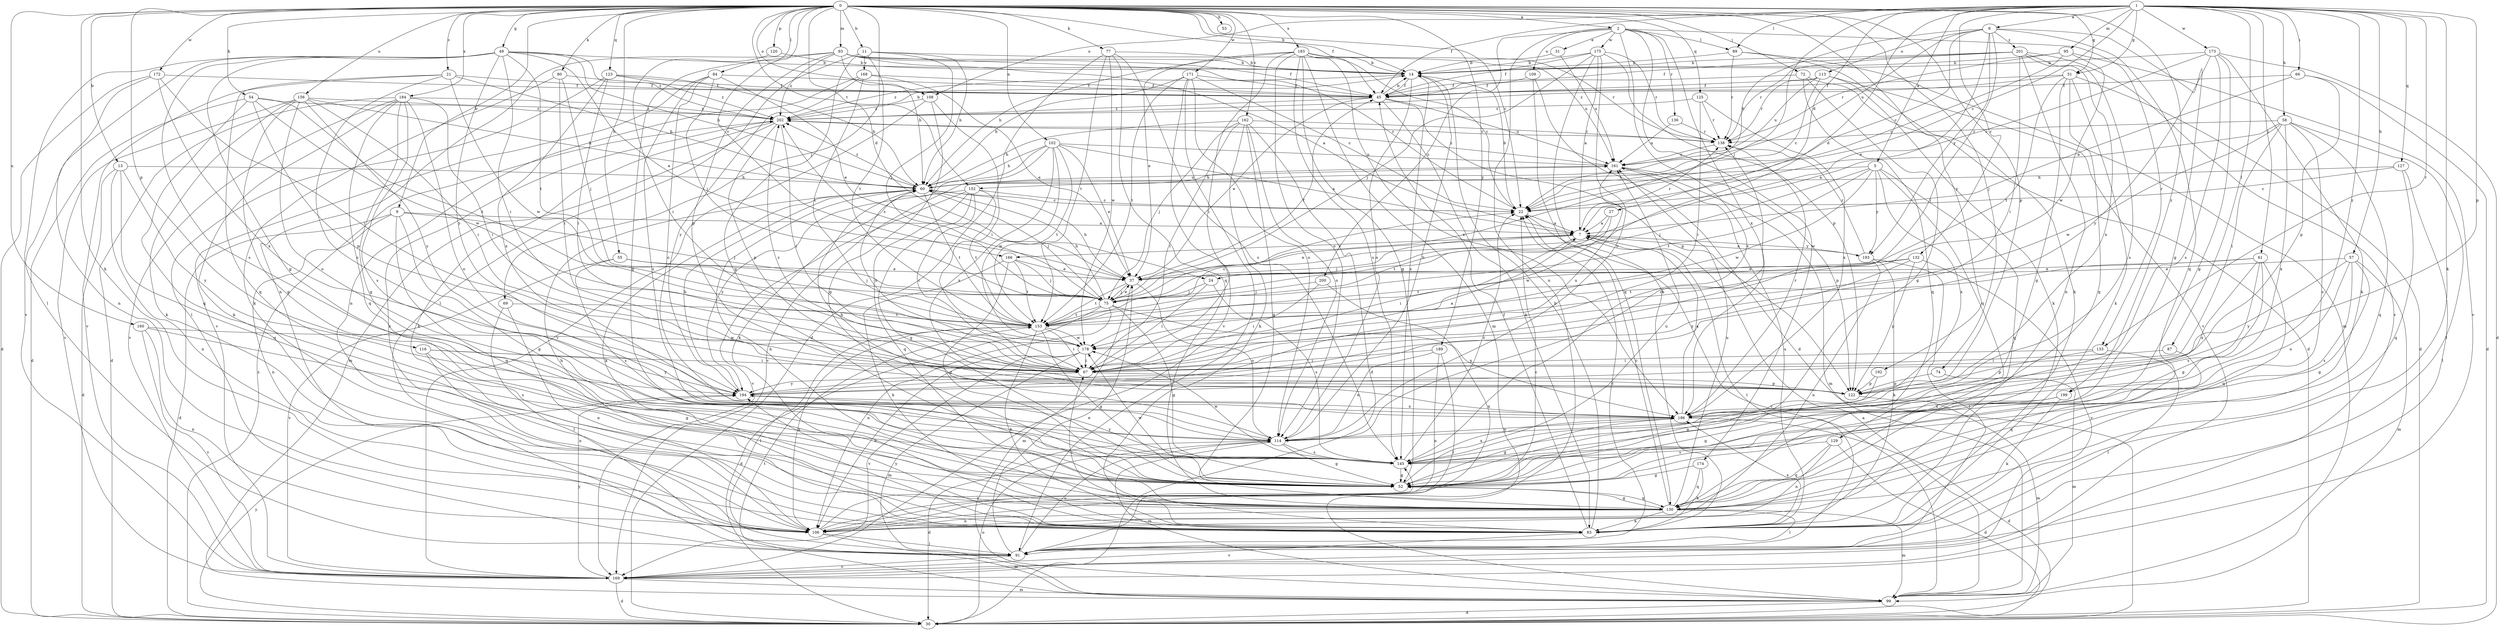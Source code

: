 strict digraph  {
0;
1;
2;
5;
6;
7;
9;
11;
13;
14;
21;
22;
24;
27;
30;
31;
37;
45;
49;
51;
52;
53;
54;
55;
57;
58;
60;
61;
66;
67;
69;
72;
74;
75;
77;
80;
83;
84;
87;
89;
91;
93;
95;
99;
102;
106;
108;
109;
113;
114;
116;
120;
122;
123;
125;
127;
129;
130;
132;
133;
136;
138;
145;
152;
153;
156;
160;
161;
162;
166;
168;
169;
171;
172;
173;
174;
175;
178;
183;
184;
186;
189;
192;
193;
194;
199;
200;
201;
202;
0 -> 2  [label=a];
0 -> 9  [label=b];
0 -> 11  [label=b];
0 -> 13  [label=b];
0 -> 14  [label=b];
0 -> 21  [label=c];
0 -> 22  [label=c];
0 -> 24  [label=d];
0 -> 45  [label=f];
0 -> 49  [label=g];
0 -> 51  [label=g];
0 -> 53  [label=h];
0 -> 54  [label=h];
0 -> 55  [label=h];
0 -> 69  [label=j];
0 -> 72  [label=j];
0 -> 74  [label=j];
0 -> 77  [label=k];
0 -> 80  [label=k];
0 -> 83  [label=k];
0 -> 84  [label=l];
0 -> 93  [label=m];
0 -> 102  [label=n];
0 -> 108  [label=o];
0 -> 116  [label=p];
0 -> 120  [label=p];
0 -> 122  [label=p];
0 -> 123  [label=q];
0 -> 125  [label=q];
0 -> 152  [label=t];
0 -> 156  [label=u];
0 -> 160  [label=u];
0 -> 162  [label=v];
0 -> 166  [label=v];
0 -> 171  [label=w];
0 -> 172  [label=w];
0 -> 183  [label=x];
0 -> 184  [label=x];
0 -> 189  [label=y];
0 -> 192  [label=y];
0 -> 199  [label=z];
1 -> 5  [label=a];
1 -> 6  [label=a];
1 -> 22  [label=c];
1 -> 24  [label=d];
1 -> 27  [label=d];
1 -> 45  [label=f];
1 -> 51  [label=g];
1 -> 57  [label=h];
1 -> 58  [label=h];
1 -> 61  [label=i];
1 -> 66  [label=i];
1 -> 75  [label=j];
1 -> 83  [label=k];
1 -> 87  [label=l];
1 -> 89  [label=l];
1 -> 95  [label=m];
1 -> 108  [label=o];
1 -> 122  [label=p];
1 -> 127  [label=q];
1 -> 132  [label=r];
1 -> 133  [label=r];
1 -> 173  [label=w];
1 -> 199  [label=z];
2 -> 31  [label=e];
2 -> 89  [label=l];
2 -> 106  [label=n];
2 -> 109  [label=o];
2 -> 133  [label=r];
2 -> 136  [label=r];
2 -> 145  [label=s];
2 -> 174  [label=w];
2 -> 175  [label=w];
2 -> 186  [label=x];
2 -> 200  [label=z];
5 -> 75  [label=j];
5 -> 129  [label=q];
5 -> 130  [label=q];
5 -> 152  [label=t];
5 -> 153  [label=t];
5 -> 178  [label=w];
5 -> 186  [label=x];
5 -> 193  [label=y];
6 -> 22  [label=c];
6 -> 37  [label=e];
6 -> 52  [label=g];
6 -> 60  [label=h];
6 -> 67  [label=i];
6 -> 113  [label=o];
6 -> 130  [label=q];
6 -> 161  [label=u];
6 -> 193  [label=y];
6 -> 201  [label=z];
7 -> 37  [label=e];
7 -> 67  [label=i];
7 -> 75  [label=j];
7 -> 91  [label=l];
7 -> 138  [label=r];
7 -> 166  [label=v];
7 -> 193  [label=y];
9 -> 7  [label=a];
9 -> 30  [label=d];
9 -> 52  [label=g];
9 -> 75  [label=j];
9 -> 106  [label=n];
9 -> 130  [label=q];
11 -> 52  [label=g];
11 -> 60  [label=h];
11 -> 75  [label=j];
11 -> 91  [label=l];
11 -> 153  [label=t];
11 -> 161  [label=u];
11 -> 168  [label=v];
13 -> 30  [label=d];
13 -> 60  [label=h];
13 -> 106  [label=n];
13 -> 130  [label=q];
13 -> 194  [label=y];
14 -> 45  [label=f];
14 -> 114  [label=o];
14 -> 145  [label=s];
14 -> 202  [label=z];
21 -> 45  [label=f];
21 -> 60  [label=h];
21 -> 114  [label=o];
21 -> 130  [label=q];
21 -> 169  [label=v];
21 -> 178  [label=w];
22 -> 7  [label=a];
22 -> 14  [label=b];
24 -> 67  [label=i];
24 -> 75  [label=j];
24 -> 145  [label=s];
27 -> 7  [label=a];
27 -> 153  [label=t];
27 -> 178  [label=w];
30 -> 114  [label=o];
30 -> 194  [label=y];
30 -> 202  [label=z];
31 -> 14  [label=b];
31 -> 161  [label=u];
37 -> 60  [label=h];
37 -> 75  [label=j];
37 -> 99  [label=m];
37 -> 114  [label=o];
37 -> 153  [label=t];
45 -> 14  [label=b];
45 -> 37  [label=e];
45 -> 83  [label=k];
45 -> 122  [label=p];
45 -> 161  [label=u];
45 -> 202  [label=z];
49 -> 14  [label=b];
49 -> 37  [label=e];
49 -> 52  [label=g];
49 -> 60  [label=h];
49 -> 67  [label=i];
49 -> 91  [label=l];
49 -> 145  [label=s];
49 -> 153  [label=t];
49 -> 169  [label=v];
49 -> 194  [label=y];
49 -> 202  [label=z];
51 -> 30  [label=d];
51 -> 45  [label=f];
51 -> 52  [label=g];
51 -> 83  [label=k];
51 -> 130  [label=q];
51 -> 153  [label=t];
51 -> 202  [label=z];
52 -> 130  [label=q];
52 -> 161  [label=u];
52 -> 178  [label=w];
54 -> 30  [label=d];
54 -> 122  [label=p];
54 -> 130  [label=q];
54 -> 153  [label=t];
54 -> 178  [label=w];
54 -> 202  [label=z];
55 -> 37  [label=e];
55 -> 75  [label=j];
55 -> 145  [label=s];
55 -> 169  [label=v];
57 -> 37  [label=e];
57 -> 52  [label=g];
57 -> 99  [label=m];
57 -> 114  [label=o];
57 -> 145  [label=s];
57 -> 194  [label=y];
58 -> 7  [label=a];
58 -> 67  [label=i];
58 -> 91  [label=l];
58 -> 130  [label=q];
58 -> 138  [label=r];
58 -> 145  [label=s];
58 -> 178  [label=w];
58 -> 186  [label=x];
60 -> 22  [label=c];
60 -> 75  [label=j];
60 -> 83  [label=k];
60 -> 153  [label=t];
60 -> 161  [label=u];
60 -> 202  [label=z];
61 -> 37  [label=e];
61 -> 52  [label=g];
61 -> 130  [label=q];
61 -> 145  [label=s];
61 -> 153  [label=t];
61 -> 186  [label=x];
66 -> 7  [label=a];
66 -> 30  [label=d];
66 -> 45  [label=f];
66 -> 122  [label=p];
67 -> 7  [label=a];
67 -> 60  [label=h];
67 -> 122  [label=p];
67 -> 194  [label=y];
69 -> 91  [label=l];
69 -> 106  [label=n];
69 -> 153  [label=t];
72 -> 30  [label=d];
72 -> 45  [label=f];
72 -> 52  [label=g];
72 -> 130  [label=q];
74 -> 99  [label=m];
74 -> 122  [label=p];
75 -> 30  [label=d];
75 -> 37  [label=e];
75 -> 45  [label=f];
75 -> 52  [label=g];
75 -> 60  [label=h];
75 -> 106  [label=n];
75 -> 153  [label=t];
75 -> 186  [label=x];
75 -> 202  [label=z];
77 -> 14  [label=b];
77 -> 30  [label=d];
77 -> 130  [label=q];
77 -> 145  [label=s];
77 -> 153  [label=t];
77 -> 178  [label=w];
80 -> 45  [label=f];
80 -> 67  [label=i];
80 -> 75  [label=j];
80 -> 83  [label=k];
83 -> 14  [label=b];
83 -> 45  [label=f];
83 -> 60  [label=h];
83 -> 67  [label=i];
83 -> 161  [label=u];
83 -> 169  [label=v];
83 -> 186  [label=x];
83 -> 194  [label=y];
84 -> 37  [label=e];
84 -> 45  [label=f];
84 -> 75  [label=j];
84 -> 114  [label=o];
84 -> 145  [label=s];
84 -> 169  [label=v];
87 -> 67  [label=i];
87 -> 130  [label=q];
89 -> 14  [label=b];
89 -> 83  [label=k];
89 -> 99  [label=m];
89 -> 138  [label=r];
91 -> 22  [label=c];
91 -> 37  [label=e];
91 -> 114  [label=o];
91 -> 169  [label=v];
93 -> 7  [label=a];
93 -> 14  [label=b];
93 -> 22  [label=c];
93 -> 45  [label=f];
93 -> 52  [label=g];
93 -> 60  [label=h];
93 -> 106  [label=n];
93 -> 122  [label=p];
93 -> 202  [label=z];
95 -> 14  [label=b];
95 -> 22  [label=c];
95 -> 138  [label=r];
95 -> 169  [label=v];
95 -> 178  [label=w];
99 -> 7  [label=a];
99 -> 22  [label=c];
99 -> 30  [label=d];
99 -> 153  [label=t];
102 -> 7  [label=a];
102 -> 37  [label=e];
102 -> 60  [label=h];
102 -> 83  [label=k];
102 -> 153  [label=t];
102 -> 161  [label=u];
102 -> 169  [label=v];
102 -> 178  [label=w];
102 -> 186  [label=x];
106 -> 22  [label=c];
106 -> 91  [label=l];
106 -> 99  [label=m];
106 -> 145  [label=s];
106 -> 202  [label=z];
108 -> 52  [label=g];
108 -> 67  [label=i];
108 -> 169  [label=v];
108 -> 202  [label=z];
109 -> 30  [label=d];
109 -> 45  [label=f];
109 -> 130  [label=q];
113 -> 22  [label=c];
113 -> 45  [label=f];
113 -> 83  [label=k];
113 -> 138  [label=r];
113 -> 161  [label=u];
113 -> 169  [label=v];
114 -> 14  [label=b];
114 -> 30  [label=d];
114 -> 52  [label=g];
114 -> 60  [label=h];
114 -> 99  [label=m];
114 -> 138  [label=r];
114 -> 145  [label=s];
116 -> 52  [label=g];
116 -> 67  [label=i];
116 -> 106  [label=n];
116 -> 194  [label=y];
120 -> 14  [label=b];
120 -> 67  [label=i];
122 -> 99  [label=m];
122 -> 202  [label=z];
123 -> 45  [label=f];
123 -> 60  [label=h];
123 -> 67  [label=i];
123 -> 91  [label=l];
123 -> 186  [label=x];
123 -> 202  [label=z];
125 -> 67  [label=i];
125 -> 138  [label=r];
125 -> 186  [label=x];
125 -> 202  [label=z];
127 -> 22  [label=c];
127 -> 60  [label=h];
127 -> 91  [label=l];
127 -> 130  [label=q];
129 -> 30  [label=d];
129 -> 106  [label=n];
129 -> 130  [label=q];
129 -> 145  [label=s];
130 -> 22  [label=c];
130 -> 52  [label=g];
130 -> 60  [label=h];
130 -> 83  [label=k];
130 -> 91  [label=l];
130 -> 99  [label=m];
130 -> 106  [label=n];
130 -> 161  [label=u];
132 -> 37  [label=e];
132 -> 122  [label=p];
132 -> 153  [label=t];
132 -> 169  [label=v];
132 -> 194  [label=y];
133 -> 67  [label=i];
133 -> 91  [label=l];
133 -> 122  [label=p];
136 -> 138  [label=r];
136 -> 161  [label=u];
138 -> 161  [label=u];
145 -> 22  [label=c];
145 -> 52  [label=g];
145 -> 178  [label=w];
145 -> 186  [label=x];
145 -> 194  [label=y];
152 -> 22  [label=c];
152 -> 52  [label=g];
152 -> 67  [label=i];
152 -> 130  [label=q];
152 -> 153  [label=t];
152 -> 169  [label=v];
152 -> 194  [label=y];
153 -> 22  [label=c];
153 -> 52  [label=g];
153 -> 67  [label=i];
153 -> 83  [label=k];
153 -> 91  [label=l];
153 -> 106  [label=n];
153 -> 178  [label=w];
156 -> 52  [label=g];
156 -> 60  [label=h];
156 -> 67  [label=i];
156 -> 83  [label=k];
156 -> 114  [label=o];
156 -> 169  [label=v];
156 -> 194  [label=y];
156 -> 202  [label=z];
160 -> 106  [label=n];
160 -> 145  [label=s];
160 -> 169  [label=v];
160 -> 178  [label=w];
161 -> 60  [label=h];
161 -> 99  [label=m];
161 -> 122  [label=p];
161 -> 202  [label=z];
162 -> 30  [label=d];
162 -> 60  [label=h];
162 -> 67  [label=i];
162 -> 75  [label=j];
162 -> 83  [label=k];
162 -> 114  [label=o];
162 -> 130  [label=q];
162 -> 138  [label=r];
166 -> 37  [label=e];
166 -> 52  [label=g];
166 -> 75  [label=j];
166 -> 83  [label=k];
166 -> 153  [label=t];
168 -> 37  [label=e];
168 -> 45  [label=f];
168 -> 106  [label=n];
168 -> 153  [label=t];
168 -> 194  [label=y];
169 -> 30  [label=d];
169 -> 99  [label=m];
169 -> 194  [label=y];
171 -> 22  [label=c];
171 -> 45  [label=f];
171 -> 60  [label=h];
171 -> 91  [label=l];
171 -> 114  [label=o];
171 -> 153  [label=t];
171 -> 169  [label=v];
172 -> 30  [label=d];
172 -> 45  [label=f];
172 -> 67  [label=i];
172 -> 106  [label=n];
172 -> 186  [label=x];
173 -> 14  [label=b];
173 -> 22  [label=c];
173 -> 30  [label=d];
173 -> 52  [label=g];
173 -> 83  [label=k];
173 -> 145  [label=s];
173 -> 194  [label=y];
174 -> 52  [label=g];
174 -> 83  [label=k];
174 -> 130  [label=q];
175 -> 7  [label=a];
175 -> 14  [label=b];
175 -> 45  [label=f];
175 -> 75  [label=j];
175 -> 83  [label=k];
175 -> 114  [label=o];
175 -> 122  [label=p];
175 -> 138  [label=r];
178 -> 67  [label=i];
178 -> 99  [label=m];
178 -> 106  [label=n];
178 -> 169  [label=v];
183 -> 14  [label=b];
183 -> 22  [label=c];
183 -> 37  [label=e];
183 -> 52  [label=g];
183 -> 60  [label=h];
183 -> 67  [label=i];
183 -> 99  [label=m];
183 -> 114  [label=o];
183 -> 138  [label=r];
183 -> 145  [label=s];
183 -> 186  [label=x];
184 -> 30  [label=d];
184 -> 52  [label=g];
184 -> 67  [label=i];
184 -> 83  [label=k];
184 -> 114  [label=o];
184 -> 130  [label=q];
184 -> 145  [label=s];
184 -> 169  [label=v];
184 -> 202  [label=z];
186 -> 7  [label=a];
186 -> 30  [label=d];
186 -> 52  [label=g];
186 -> 114  [label=o];
186 -> 138  [label=r];
189 -> 67  [label=i];
189 -> 91  [label=l];
189 -> 106  [label=n];
189 -> 114  [label=o];
192 -> 52  [label=g];
192 -> 122  [label=p];
193 -> 7  [label=a];
193 -> 83  [label=k];
193 -> 91  [label=l];
193 -> 106  [label=n];
193 -> 138  [label=r];
194 -> 60  [label=h];
194 -> 161  [label=u];
194 -> 186  [label=x];
199 -> 52  [label=g];
199 -> 83  [label=k];
199 -> 186  [label=x];
200 -> 67  [label=i];
200 -> 75  [label=j];
200 -> 106  [label=n];
201 -> 14  [label=b];
201 -> 45  [label=f];
201 -> 67  [label=i];
201 -> 106  [label=n];
201 -> 138  [label=r];
201 -> 145  [label=s];
201 -> 169  [label=v];
201 -> 186  [label=x];
202 -> 14  [label=b];
202 -> 67  [label=i];
202 -> 83  [label=k];
202 -> 99  [label=m];
202 -> 122  [label=p];
202 -> 138  [label=r];
}
